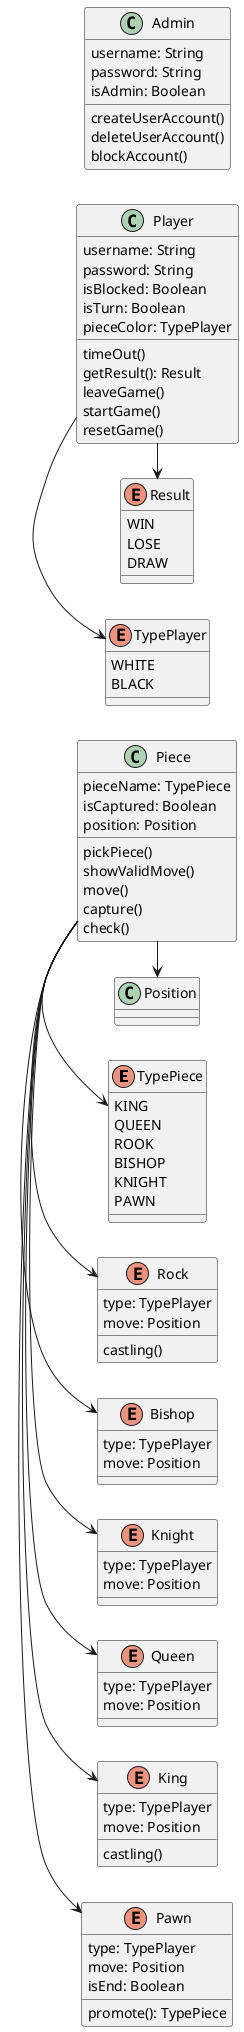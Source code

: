 @startuml chess

left to right direction
enum TypePiece {
  KING
  QUEEN
  ROOK
  BISHOP
  KNIGHT
  PAWN
}

enum Pawn {
    type: TypePlayer
    move: Position
    isEnd: Boolean
    promote(): TypePiece
}

enum Rock {
    type: TypePlayer
    move: Position
    castling()
}

enum Bishop {
    type: TypePlayer
    move: Position
}

enum Knight {
    type: TypePlayer
    move: Position
}

enum Queen {
    type: TypePlayer
    move: Position
}

enum King {
    type: TypePlayer
    move: Position
    castling()
}

enum TypePlayer {
    WHITE
    BLACK
}

enum Result {
    WIN
    LOSE
    DRAW
}

class Piece {
    pieceName: TypePiece
    isCaptured: Boolean
    position: Position
    pickPiece()
    showValidMove()
    move()
    capture()
    check()
}

class Player {
    username: String
    password: String
    isBlocked: Boolean
    isTurn: Boolean
    pieceColor: TypePlayer
    timeOut()
    getResult(): Result
    leaveGame()
    startGame()
    resetGame()
}

class Admin {
    username: String
    password: String
    isAdmin: Boolean
    createUserAccount()
    deleteUserAccount()
    blockAccount()
}

Piece -> Pawn
Piece -> King
Piece -> Queen
Piece -> Knight
Piece -> Bishop
Piece -> Rock
Piece -> TypePiece
Piece -> Position
Player -> TypePlayer
Player -> Result

@enduml